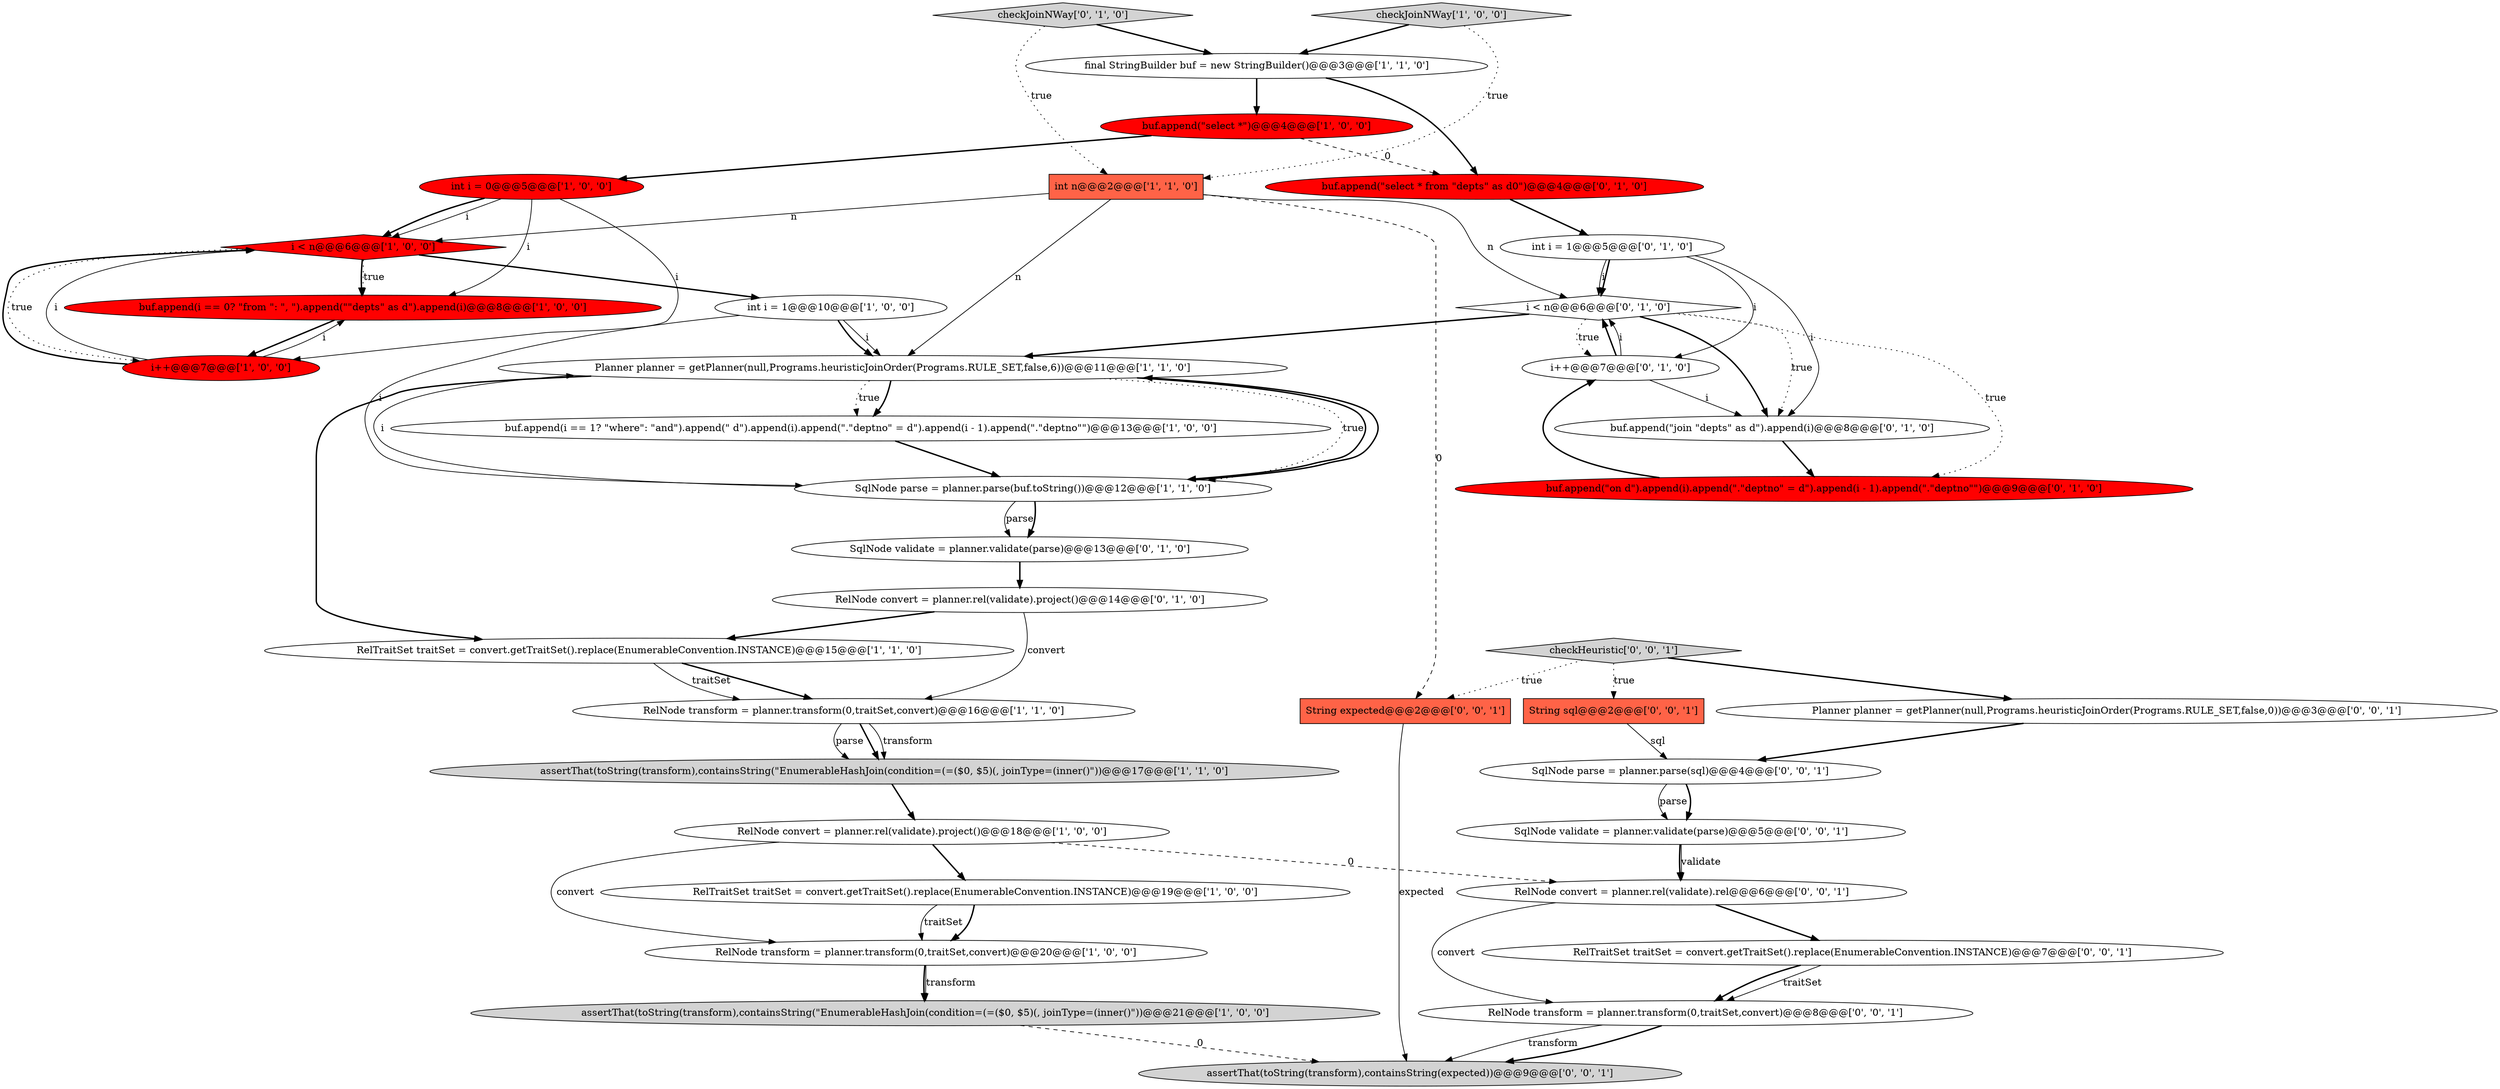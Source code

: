 digraph {
9 [style = filled, label = "assertThat(toString(transform),containsString(\"EnumerableHashJoin(condition=(=($0, $5)(, joinType=(inner()\"))@@@17@@@['1', '1', '0']", fillcolor = lightgray, shape = ellipse image = "AAA0AAABBB1BBB"];
20 [style = filled, label = "int i = 1@@@5@@@['0', '1', '0']", fillcolor = white, shape = ellipse image = "AAA0AAABBB2BBB"];
16 [style = filled, label = "final StringBuilder buf = new StringBuilder()@@@3@@@['1', '1', '0']", fillcolor = white, shape = ellipse image = "AAA0AAABBB1BBB"];
14 [style = filled, label = "checkJoinNWay['1', '0', '0']", fillcolor = lightgray, shape = diamond image = "AAA0AAABBB1BBB"];
21 [style = filled, label = "i++@@@7@@@['0', '1', '0']", fillcolor = white, shape = ellipse image = "AAA0AAABBB2BBB"];
6 [style = filled, label = "Planner planner = getPlanner(null,Programs.heuristicJoinOrder(Programs.RULE_SET,false,6))@@@11@@@['1', '1', '0']", fillcolor = white, shape = ellipse image = "AAA0AAABBB1BBB"];
26 [style = filled, label = "buf.append(\"select * from \"depts\" as d0\")@@@4@@@['0', '1', '0']", fillcolor = red, shape = ellipse image = "AAA1AAABBB2BBB"];
4 [style = filled, label = "int i = 0@@@5@@@['1', '0', '0']", fillcolor = red, shape = ellipse image = "AAA1AAABBB1BBB"];
23 [style = filled, label = "checkJoinNWay['0', '1', '0']", fillcolor = lightgray, shape = diamond image = "AAA0AAABBB2BBB"];
28 [style = filled, label = "SqlNode parse = planner.parse(sql)@@@4@@@['0', '0', '1']", fillcolor = white, shape = ellipse image = "AAA0AAABBB3BBB"];
24 [style = filled, label = "buf.append(\"on d\").append(i).append(\".\"deptno\" = d\").append(i - 1).append(\".\"deptno\"\")@@@9@@@['0', '1', '0']", fillcolor = red, shape = ellipse image = "AAA1AAABBB2BBB"];
7 [style = filled, label = "SqlNode parse = planner.parse(buf.toString())@@@12@@@['1', '1', '0']", fillcolor = white, shape = ellipse image = "AAA0AAABBB1BBB"];
30 [style = filled, label = "assertThat(toString(transform),containsString(expected))@@@9@@@['0', '0', '1']", fillcolor = lightgray, shape = ellipse image = "AAA0AAABBB3BBB"];
22 [style = filled, label = "buf.append(\"join \"depts\" as d\").append(i)@@@8@@@['0', '1', '0']", fillcolor = white, shape = ellipse image = "AAA0AAABBB2BBB"];
15 [style = filled, label = "i < n@@@6@@@['1', '0', '0']", fillcolor = red, shape = diamond image = "AAA1AAABBB1BBB"];
35 [style = filled, label = "RelTraitSet traitSet = convert.getTraitSet().replace(EnumerableConvention.INSTANCE)@@@7@@@['0', '0', '1']", fillcolor = white, shape = ellipse image = "AAA0AAABBB3BBB"];
32 [style = filled, label = "RelNode convert = planner.rel(validate).rel@@@6@@@['0', '0', '1']", fillcolor = white, shape = ellipse image = "AAA0AAABBB3BBB"];
29 [style = filled, label = "Planner planner = getPlanner(null,Programs.heuristicJoinOrder(Programs.RULE_SET,false,0))@@@3@@@['0', '0', '1']", fillcolor = white, shape = ellipse image = "AAA0AAABBB3BBB"];
33 [style = filled, label = "RelNode transform = planner.transform(0,traitSet,convert)@@@8@@@['0', '0', '1']", fillcolor = white, shape = ellipse image = "AAA0AAABBB3BBB"];
2 [style = filled, label = "int n@@@2@@@['1', '1', '0']", fillcolor = tomato, shape = box image = "AAA0AAABBB1BBB"];
31 [style = filled, label = "checkHeuristic['0', '0', '1']", fillcolor = lightgray, shape = diamond image = "AAA0AAABBB3BBB"];
37 [style = filled, label = "String expected@@@2@@@['0', '0', '1']", fillcolor = tomato, shape = box image = "AAA0AAABBB3BBB"];
5 [style = filled, label = "RelNode transform = planner.transform(0,traitSet,convert)@@@20@@@['1', '0', '0']", fillcolor = white, shape = ellipse image = "AAA0AAABBB1BBB"];
3 [style = filled, label = "RelNode convert = planner.rel(validate).project()@@@18@@@['1', '0', '0']", fillcolor = white, shape = ellipse image = "AAA0AAABBB1BBB"];
8 [style = filled, label = "RelTraitSet traitSet = convert.getTraitSet().replace(EnumerableConvention.INSTANCE)@@@15@@@['1', '1', '0']", fillcolor = white, shape = ellipse image = "AAA0AAABBB1BBB"];
10 [style = filled, label = "buf.append(\"select *\")@@@4@@@['1', '0', '0']", fillcolor = red, shape = ellipse image = "AAA1AAABBB1BBB"];
34 [style = filled, label = "String sql@@@2@@@['0', '0', '1']", fillcolor = tomato, shape = box image = "AAA0AAABBB3BBB"];
11 [style = filled, label = "int i = 1@@@10@@@['1', '0', '0']", fillcolor = white, shape = ellipse image = "AAA0AAABBB1BBB"];
0 [style = filled, label = "buf.append(i == 0? \"from \": \", \").append(\"\"depts\" as d\").append(i)@@@8@@@['1', '0', '0']", fillcolor = red, shape = ellipse image = "AAA1AAABBB1BBB"];
36 [style = filled, label = "SqlNode validate = planner.validate(parse)@@@5@@@['0', '0', '1']", fillcolor = white, shape = ellipse image = "AAA0AAABBB3BBB"];
17 [style = filled, label = "buf.append(i == 1? \"where\": \"and\").append(\" d\").append(i).append(\".\"deptno\" = d\").append(i - 1).append(\".\"deptno\"\")@@@13@@@['1', '0', '0']", fillcolor = white, shape = ellipse image = "AAA0AAABBB1BBB"];
13 [style = filled, label = "i++@@@7@@@['1', '0', '0']", fillcolor = red, shape = ellipse image = "AAA1AAABBB1BBB"];
27 [style = filled, label = "i < n@@@6@@@['0', '1', '0']", fillcolor = white, shape = diamond image = "AAA0AAABBB2BBB"];
18 [style = filled, label = "assertThat(toString(transform),containsString(\"EnumerableHashJoin(condition=(=($0, $5)(, joinType=(inner()\"))@@@21@@@['1', '0', '0']", fillcolor = lightgray, shape = ellipse image = "AAA0AAABBB1BBB"];
19 [style = filled, label = "RelNode convert = planner.rel(validate).project()@@@14@@@['0', '1', '0']", fillcolor = white, shape = ellipse image = "AAA0AAABBB2BBB"];
1 [style = filled, label = "RelNode transform = planner.transform(0,traitSet,convert)@@@16@@@['1', '1', '0']", fillcolor = white, shape = ellipse image = "AAA0AAABBB1BBB"];
12 [style = filled, label = "RelTraitSet traitSet = convert.getTraitSet().replace(EnumerableConvention.INSTANCE)@@@19@@@['1', '0', '0']", fillcolor = white, shape = ellipse image = "AAA0AAABBB1BBB"];
25 [style = filled, label = "SqlNode validate = planner.validate(parse)@@@13@@@['0', '1', '0']", fillcolor = white, shape = ellipse image = "AAA0AAABBB2BBB"];
32->35 [style = bold, label=""];
12->5 [style = bold, label=""];
0->13 [style = bold, label=""];
18->30 [style = dashed, label="0"];
4->15 [style = bold, label=""];
35->33 [style = solid, label="traitSet"];
20->27 [style = bold, label=""];
8->1 [style = bold, label=""];
11->6 [style = solid, label="i"];
15->11 [style = bold, label=""];
24->21 [style = bold, label=""];
4->15 [style = solid, label="i"];
15->0 [style = bold, label=""];
25->19 [style = bold, label=""];
31->34 [style = dotted, label="true"];
7->6 [style = solid, label="i"];
14->16 [style = bold, label=""];
13->0 [style = solid, label="i"];
14->2 [style = dotted, label="true"];
28->36 [style = bold, label=""];
27->22 [style = dotted, label="true"];
20->21 [style = solid, label="i"];
19->1 [style = solid, label="convert"];
16->26 [style = bold, label=""];
31->29 [style = bold, label=""];
2->27 [style = solid, label="n"];
27->24 [style = dotted, label="true"];
27->21 [style = dotted, label="true"];
37->30 [style = solid, label="expected"];
27->22 [style = bold, label=""];
23->2 [style = dotted, label="true"];
15->13 [style = dotted, label="true"];
8->1 [style = solid, label="traitSet"];
34->28 [style = solid, label="sql"];
13->15 [style = solid, label="i"];
2->37 [style = dashed, label="0"];
7->6 [style = bold, label=""];
33->30 [style = bold, label=""];
6->7 [style = dotted, label="true"];
4->0 [style = solid, label="i"];
13->15 [style = bold, label=""];
3->32 [style = dashed, label="0"];
6->7 [style = bold, label=""];
26->20 [style = bold, label=""];
6->17 [style = bold, label=""];
1->9 [style = solid, label="parse"];
21->27 [style = bold, label=""];
5->18 [style = bold, label=""];
3->12 [style = bold, label=""];
32->33 [style = solid, label="convert"];
15->0 [style = dotted, label="true"];
1->9 [style = bold, label=""];
7->25 [style = solid, label="parse"];
28->36 [style = solid, label="parse"];
21->27 [style = solid, label="i"];
36->32 [style = solid, label="validate"];
9->3 [style = bold, label=""];
2->6 [style = solid, label="n"];
21->22 [style = solid, label="i"];
23->16 [style = bold, label=""];
31->37 [style = dotted, label="true"];
16->10 [style = bold, label=""];
33->30 [style = solid, label="transform"];
20->22 [style = solid, label="i"];
11->6 [style = bold, label=""];
35->33 [style = bold, label=""];
36->32 [style = bold, label=""];
11->7 [style = solid, label="i"];
1->9 [style = solid, label="transform"];
27->6 [style = bold, label=""];
6->17 [style = dotted, label="true"];
4->13 [style = solid, label="i"];
19->8 [style = bold, label=""];
3->5 [style = solid, label="convert"];
29->28 [style = bold, label=""];
2->15 [style = solid, label="n"];
20->27 [style = solid, label="i"];
17->7 [style = bold, label=""];
5->18 [style = solid, label="transform"];
10->26 [style = dashed, label="0"];
6->8 [style = bold, label=""];
10->4 [style = bold, label=""];
7->25 [style = bold, label=""];
22->24 [style = bold, label=""];
12->5 [style = solid, label="traitSet"];
}
